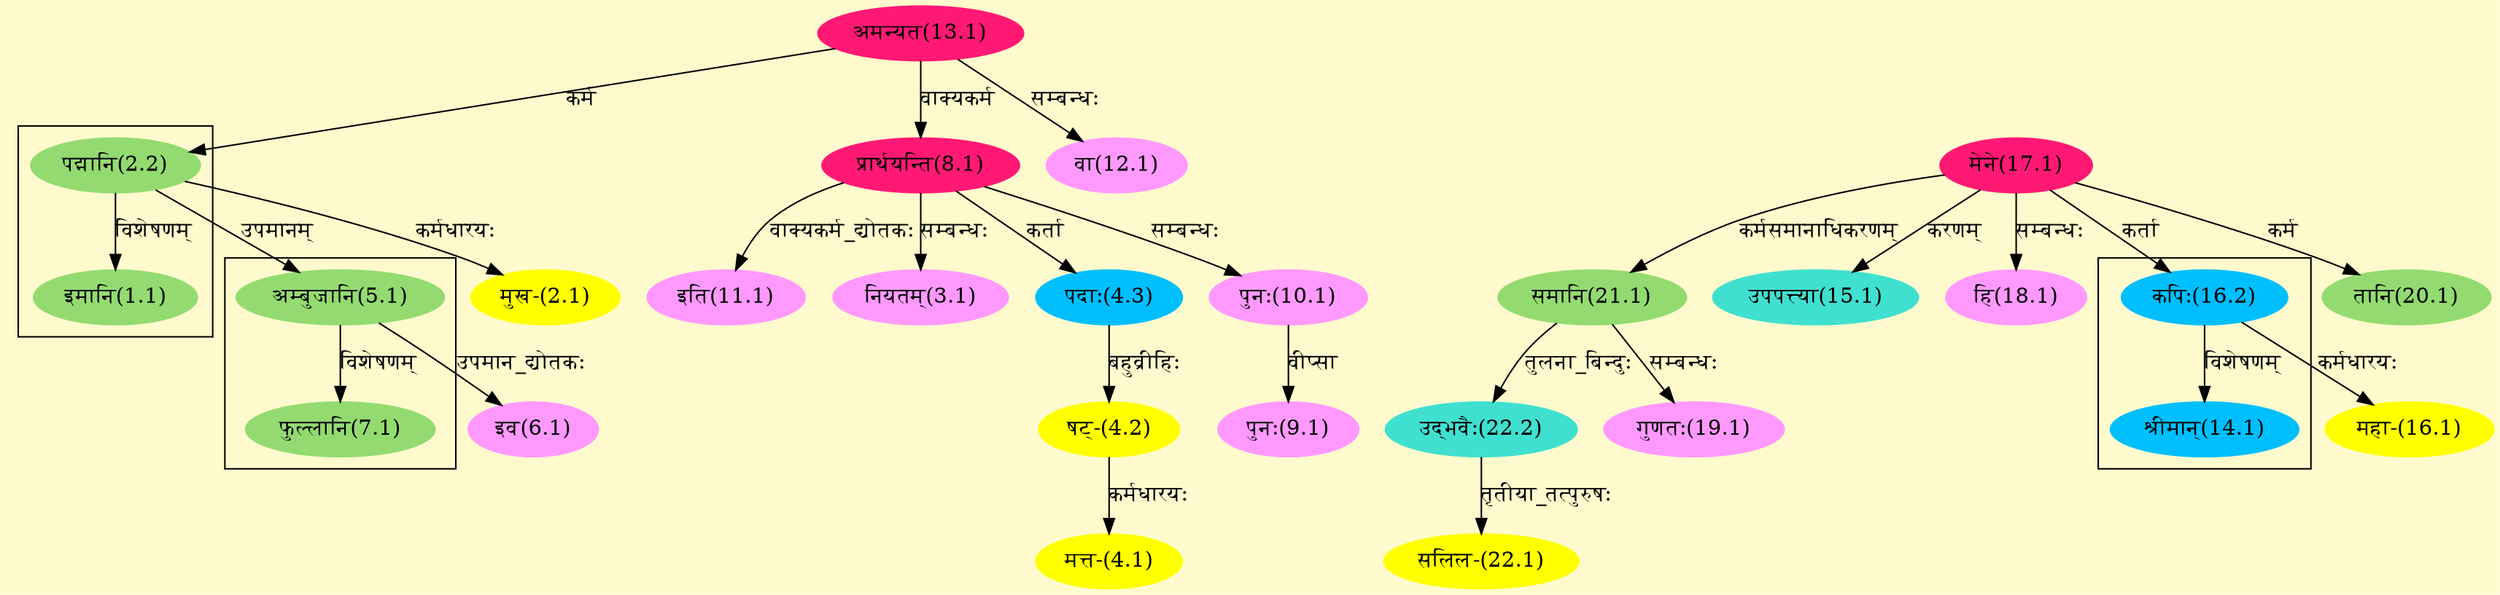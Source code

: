 digraph G{
rankdir=BT;
 compound=true;
 bgcolor="lemonchiffon1";

subgraph cluster_1{
Node1_1 [style=filled, color="#93DB70" label = "इमानि(1.1)"]
Node2_2 [style=filled, color="#93DB70" label = "पद्मानि(2.2)"]

}

subgraph cluster_2{
Node7_1 [style=filled, color="#93DB70" label = "फुल्लानि(7.1)"]
Node5_1 [style=filled, color="#93DB70" label = "अम्बुजानि(5.1)"]

}

subgraph cluster_3{
Node14_1 [style=filled, color="#00BFFF" label = "श्रीमान्(14.1)"]
Node16_2 [style=filled, color="#00BFFF" label = "कपिः(16.2)"]

}
Node2_1 [style=filled, color="#FFFF00" label = "मुख-(2.1)"]
Node2_2 [style=filled, color="#93DB70" label = "पद्मानि(2.2)"]
Node13_1 [style=filled, color="#FF1975" label = "अमन्यत(13.1)"]
Node3_1 [style=filled, color="#FF99FF" label = "नियतम्(3.1)"]
Node8_1 [style=filled, color="#FF1975" label = "प्रार्थयन्ति(8.1)"]
Node4_1 [style=filled, color="#FFFF00" label = "मत्त-(4.1)"]
Node4_2 [style=filled, color="#FFFF00" label = "षट्-(4.2)"]
Node4_3 [style=filled, color="#00BFFF" label = "पदाः(4.3)"]
Node5_1 [style=filled, color="#93DB70" label = "अम्बुजानि(5.1)"]
Node6_1 [style=filled, color="#FF99FF" label = "इव(6.1)"]
Node9_1 [style=filled, color="#FF99FF" label = "पुनः(9.1)"]
Node10_1 [style=filled, color="#FF99FF" label = "पुनः(10.1)"]
Node11_1 [style=filled, color="#FF99FF" label = "इति(11.1)"]
Node12_1 [style=filled, color="#FF99FF" label = "वा(12.1)"]
Node [style=filled, color="" label = "()"]
Node15_1 [style=filled, color="#40E0D0" label = "उपपत्त्या(15.1)"]
Node17_1 [style=filled, color="#FF1975" label = "मेने(17.1)"]
Node16_1 [style=filled, color="#FFFF00" label = "महा-(16.1)"]
Node16_2 [style=filled, color="#00BFFF" label = "कपिः(16.2)"]
Node18_1 [style=filled, color="#FF99FF" label = "हि(18.1)"]
Node19_1 [style=filled, color="#FF99FF" label = "गुणतः(19.1)"]
Node21_1 [style=filled, color="#93DB70" label = "समानि(21.1)"]
Node20_1 [style=filled, color="#93DB70" label = "तानि(20.1)"]
Node22_1 [style=filled, color="#FFFF00" label = "सलिल-(22.1)"]
Node22_2 [style=filled, color="#40E0D0" label = "उद्भवैः(22.2)"]
/* Start of Relations section */

Node1_1 -> Node2_2 [  label="विशेषणम्"  dir="back" ]
Node2_1 -> Node2_2 [  label="कर्मधारयः"  dir="back" ]
Node2_2 -> Node13_1 [  label="कर्म"  dir="back" ]
Node3_1 -> Node8_1 [  label="सम्बन्धः"  dir="back" ]
Node4_1 -> Node4_2 [  label="कर्मधारयः"  dir="back" ]
Node4_2 -> Node4_3 [  label="बहुव्रीहिः"  dir="back" ]
Node4_3 -> Node8_1 [  label="कर्ता"  dir="back" ]
Node5_1 -> Node2_2 [  label="उपमानम्"  dir="back" ]
Node6_1 -> Node5_1 [  label="उपमान_द्योतकः"  dir="back" ]
Node7_1 -> Node5_1 [  label="विशेषणम्"  dir="back" ]
Node8_1 -> Node13_1 [  label="वाक्यकर्म"  dir="back" ]
Node9_1 -> Node10_1 [  label="वीप्सा"  dir="back" ]
Node10_1 -> Node8_1 [  label="सम्बन्धः"  dir="back" ]
Node11_1 -> Node8_1 [  label="वाक्यकर्म_द्योतकः"  dir="back" ]
Node12_1 -> Node13_1 [  label="सम्बन्धः"  dir="back" ]
Node14_1 -> Node16_2 [  label="विशेषणम्"  dir="back" ]
Node15_1 -> Node17_1 [  label="करणम्"  dir="back" ]
Node16_1 -> Node16_2 [  label="कर्मधारयः"  dir="back" ]
Node16_2 -> Node17_1 [  label="कर्ता"  dir="back" ]
Node18_1 -> Node17_1 [  label="सम्बन्धः"  dir="back" ]
Node19_1 -> Node21_1 [  label="सम्बन्धः"  dir="back" ]
Node20_1 -> Node17_1 [  label="कर्म"  dir="back" ]
Node21_1 -> Node17_1 [  label="कर्मसमानाधिकरणम्"  dir="back" ]
Node22_1 -> Node22_2 [  label="तृतीया_तत्पुरुषः"  dir="back" ]
Node22_2 -> Node21_1 [  label="तुलना_बिन्दुः"  dir="back" ]
}
